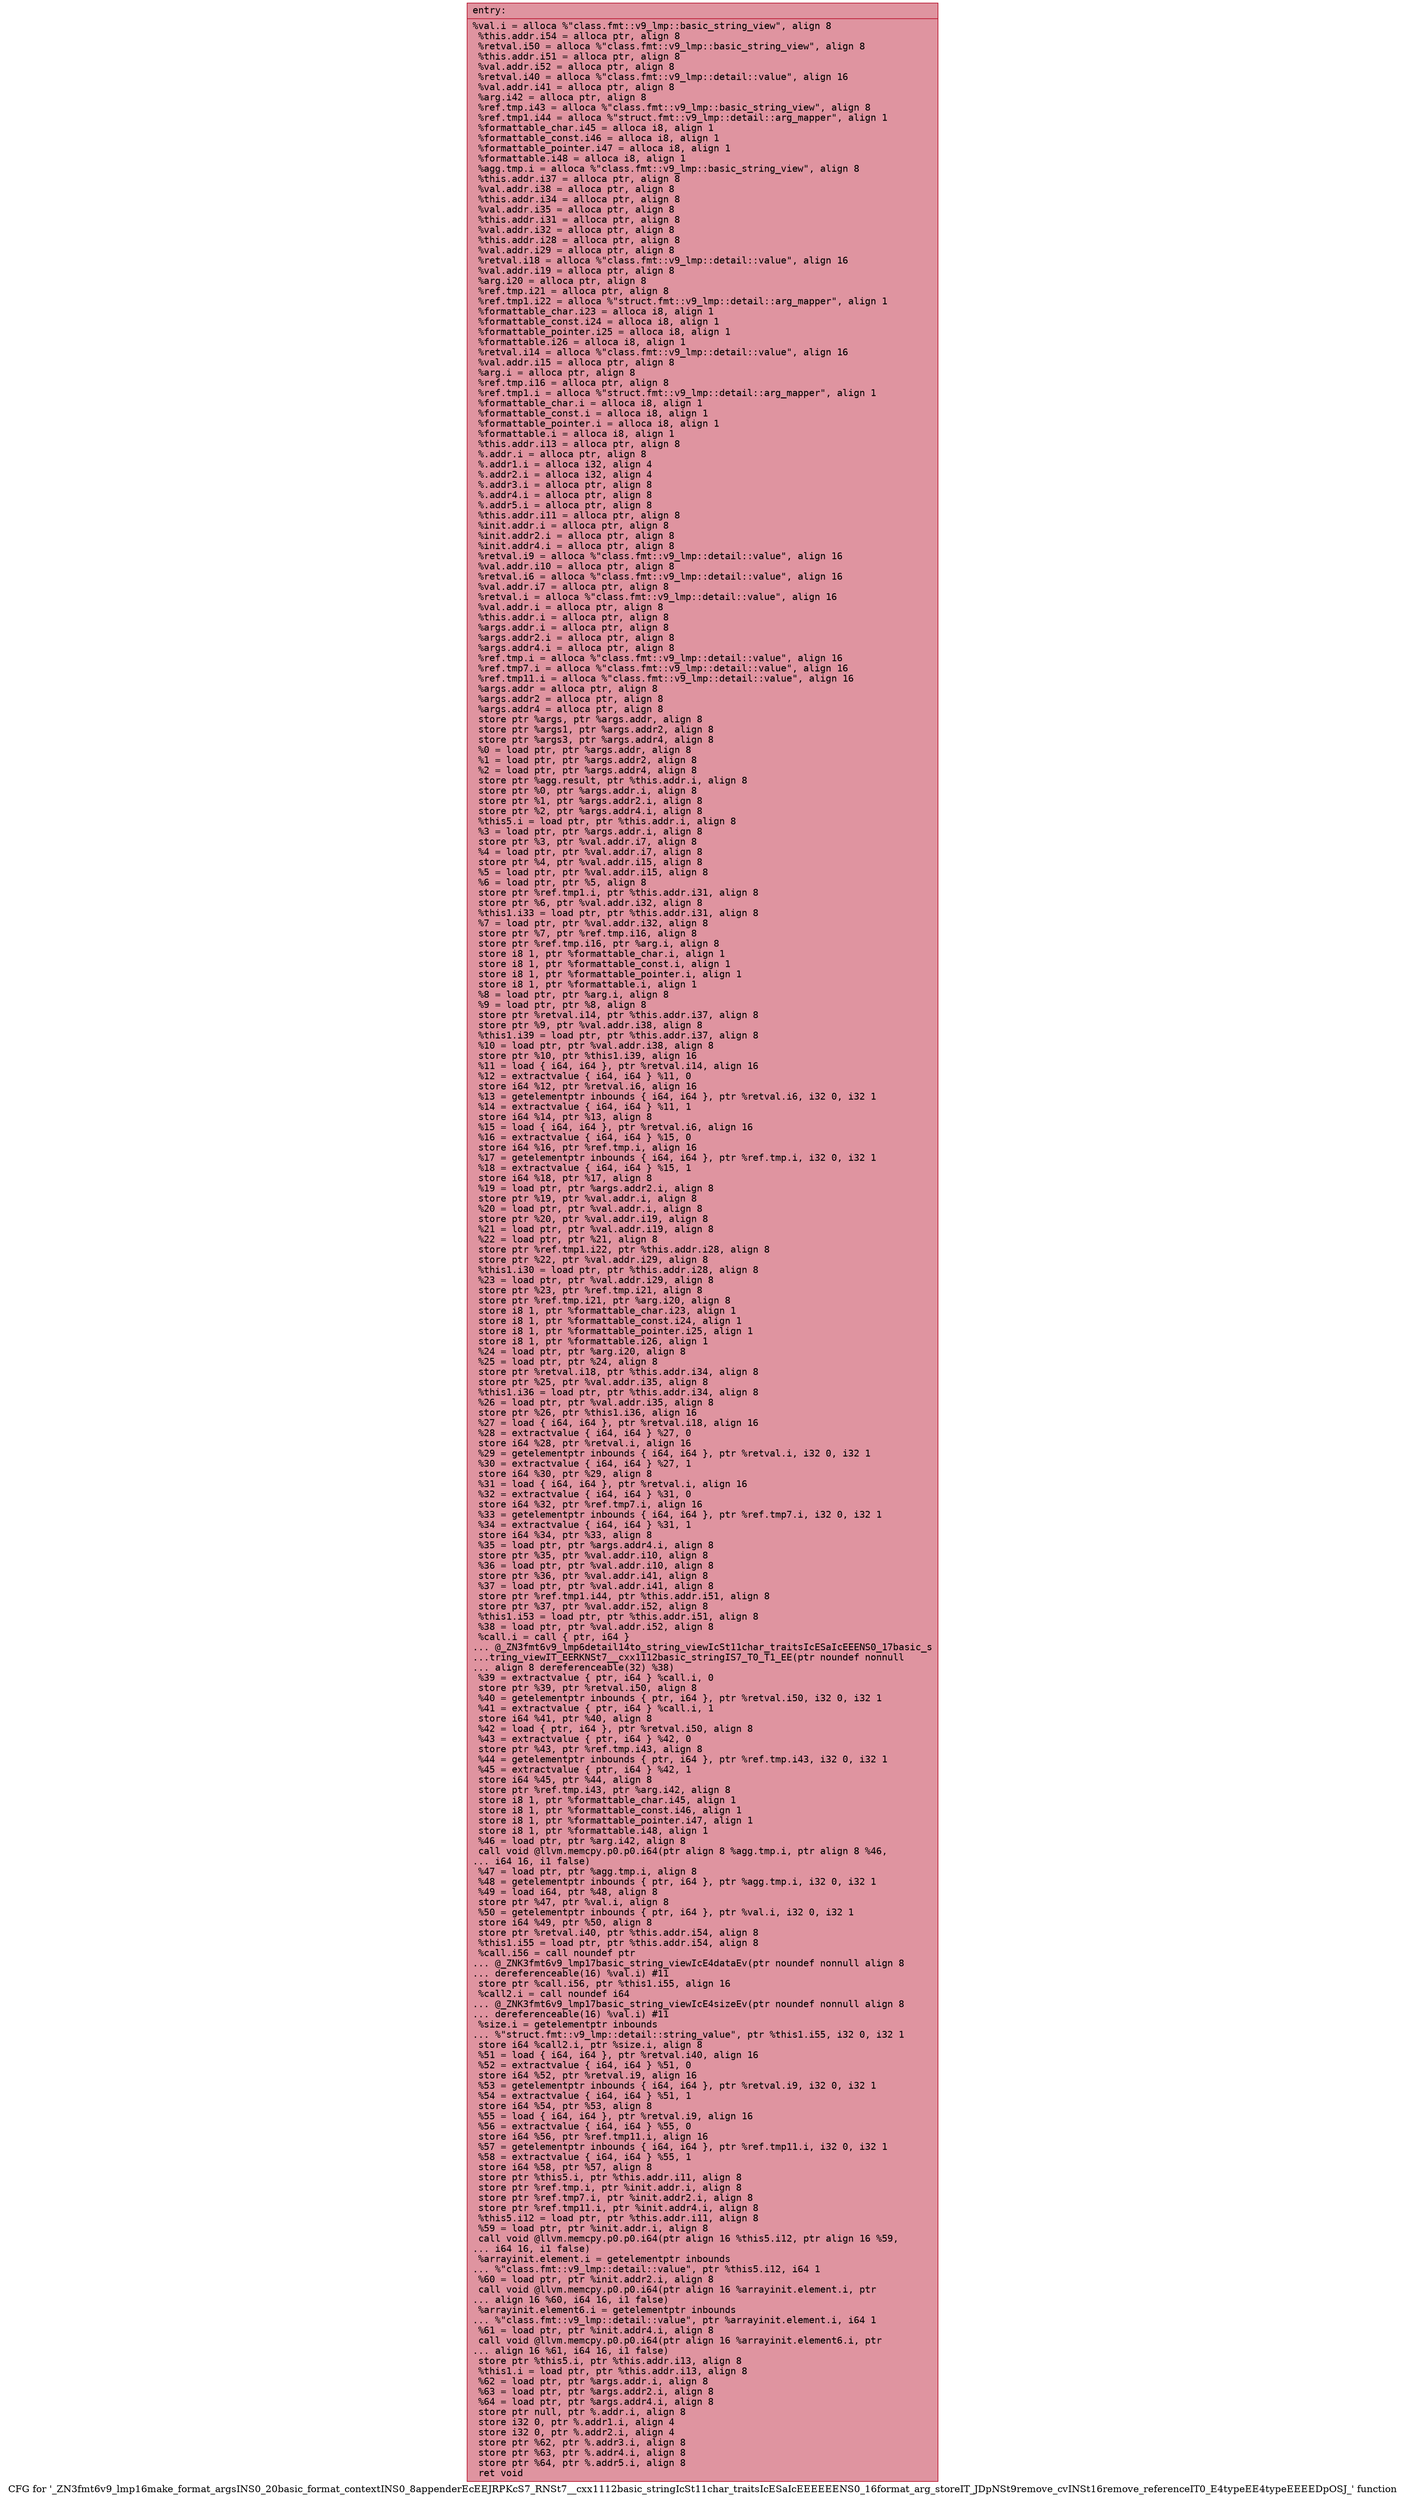 digraph "CFG for '_ZN3fmt6v9_lmp16make_format_argsINS0_20basic_format_contextINS0_8appenderEcEEJRPKcS7_RNSt7__cxx1112basic_stringIcSt11char_traitsIcESaIcEEEEEENS0_16format_arg_storeIT_JDpNSt9remove_cvINSt16remove_referenceIT0_E4typeEE4typeEEEEDpOSJ_' function" {
	label="CFG for '_ZN3fmt6v9_lmp16make_format_argsINS0_20basic_format_contextINS0_8appenderEcEEJRPKcS7_RNSt7__cxx1112basic_stringIcSt11char_traitsIcESaIcEEEEEENS0_16format_arg_storeIT_JDpNSt9remove_cvINSt16remove_referenceIT0_E4typeEE4typeEEEEDpOSJ_' function";

	Node0x562e5372f3f0 [shape=record,color="#b70d28ff", style=filled, fillcolor="#b70d2870" fontname="Courier",label="{entry:\l|  %val.i = alloca %\"class.fmt::v9_lmp::basic_string_view\", align 8\l  %this.addr.i54 = alloca ptr, align 8\l  %retval.i50 = alloca %\"class.fmt::v9_lmp::basic_string_view\", align 8\l  %this.addr.i51 = alloca ptr, align 8\l  %val.addr.i52 = alloca ptr, align 8\l  %retval.i40 = alloca %\"class.fmt::v9_lmp::detail::value\", align 16\l  %val.addr.i41 = alloca ptr, align 8\l  %arg.i42 = alloca ptr, align 8\l  %ref.tmp.i43 = alloca %\"class.fmt::v9_lmp::basic_string_view\", align 8\l  %ref.tmp1.i44 = alloca %\"struct.fmt::v9_lmp::detail::arg_mapper\", align 1\l  %formattable_char.i45 = alloca i8, align 1\l  %formattable_const.i46 = alloca i8, align 1\l  %formattable_pointer.i47 = alloca i8, align 1\l  %formattable.i48 = alloca i8, align 1\l  %agg.tmp.i = alloca %\"class.fmt::v9_lmp::basic_string_view\", align 8\l  %this.addr.i37 = alloca ptr, align 8\l  %val.addr.i38 = alloca ptr, align 8\l  %this.addr.i34 = alloca ptr, align 8\l  %val.addr.i35 = alloca ptr, align 8\l  %this.addr.i31 = alloca ptr, align 8\l  %val.addr.i32 = alloca ptr, align 8\l  %this.addr.i28 = alloca ptr, align 8\l  %val.addr.i29 = alloca ptr, align 8\l  %retval.i18 = alloca %\"class.fmt::v9_lmp::detail::value\", align 16\l  %val.addr.i19 = alloca ptr, align 8\l  %arg.i20 = alloca ptr, align 8\l  %ref.tmp.i21 = alloca ptr, align 8\l  %ref.tmp1.i22 = alloca %\"struct.fmt::v9_lmp::detail::arg_mapper\", align 1\l  %formattable_char.i23 = alloca i8, align 1\l  %formattable_const.i24 = alloca i8, align 1\l  %formattable_pointer.i25 = alloca i8, align 1\l  %formattable.i26 = alloca i8, align 1\l  %retval.i14 = alloca %\"class.fmt::v9_lmp::detail::value\", align 16\l  %val.addr.i15 = alloca ptr, align 8\l  %arg.i = alloca ptr, align 8\l  %ref.tmp.i16 = alloca ptr, align 8\l  %ref.tmp1.i = alloca %\"struct.fmt::v9_lmp::detail::arg_mapper\", align 1\l  %formattable_char.i = alloca i8, align 1\l  %formattable_const.i = alloca i8, align 1\l  %formattable_pointer.i = alloca i8, align 1\l  %formattable.i = alloca i8, align 1\l  %this.addr.i13 = alloca ptr, align 8\l  %.addr.i = alloca ptr, align 8\l  %.addr1.i = alloca i32, align 4\l  %.addr2.i = alloca i32, align 4\l  %.addr3.i = alloca ptr, align 8\l  %.addr4.i = alloca ptr, align 8\l  %.addr5.i = alloca ptr, align 8\l  %this.addr.i11 = alloca ptr, align 8\l  %init.addr.i = alloca ptr, align 8\l  %init.addr2.i = alloca ptr, align 8\l  %init.addr4.i = alloca ptr, align 8\l  %retval.i9 = alloca %\"class.fmt::v9_lmp::detail::value\", align 16\l  %val.addr.i10 = alloca ptr, align 8\l  %retval.i6 = alloca %\"class.fmt::v9_lmp::detail::value\", align 16\l  %val.addr.i7 = alloca ptr, align 8\l  %retval.i = alloca %\"class.fmt::v9_lmp::detail::value\", align 16\l  %val.addr.i = alloca ptr, align 8\l  %this.addr.i = alloca ptr, align 8\l  %args.addr.i = alloca ptr, align 8\l  %args.addr2.i = alloca ptr, align 8\l  %args.addr4.i = alloca ptr, align 8\l  %ref.tmp.i = alloca %\"class.fmt::v9_lmp::detail::value\", align 16\l  %ref.tmp7.i = alloca %\"class.fmt::v9_lmp::detail::value\", align 16\l  %ref.tmp11.i = alloca %\"class.fmt::v9_lmp::detail::value\", align 16\l  %args.addr = alloca ptr, align 8\l  %args.addr2 = alloca ptr, align 8\l  %args.addr4 = alloca ptr, align 8\l  store ptr %args, ptr %args.addr, align 8\l  store ptr %args1, ptr %args.addr2, align 8\l  store ptr %args3, ptr %args.addr4, align 8\l  %0 = load ptr, ptr %args.addr, align 8\l  %1 = load ptr, ptr %args.addr2, align 8\l  %2 = load ptr, ptr %args.addr4, align 8\l  store ptr %agg.result, ptr %this.addr.i, align 8\l  store ptr %0, ptr %args.addr.i, align 8\l  store ptr %1, ptr %args.addr2.i, align 8\l  store ptr %2, ptr %args.addr4.i, align 8\l  %this5.i = load ptr, ptr %this.addr.i, align 8\l  %3 = load ptr, ptr %args.addr.i, align 8\l  store ptr %3, ptr %val.addr.i7, align 8\l  %4 = load ptr, ptr %val.addr.i7, align 8\l  store ptr %4, ptr %val.addr.i15, align 8\l  %5 = load ptr, ptr %val.addr.i15, align 8\l  %6 = load ptr, ptr %5, align 8\l  store ptr %ref.tmp1.i, ptr %this.addr.i31, align 8\l  store ptr %6, ptr %val.addr.i32, align 8\l  %this1.i33 = load ptr, ptr %this.addr.i31, align 8\l  %7 = load ptr, ptr %val.addr.i32, align 8\l  store ptr %7, ptr %ref.tmp.i16, align 8\l  store ptr %ref.tmp.i16, ptr %arg.i, align 8\l  store i8 1, ptr %formattable_char.i, align 1\l  store i8 1, ptr %formattable_const.i, align 1\l  store i8 1, ptr %formattable_pointer.i, align 1\l  store i8 1, ptr %formattable.i, align 1\l  %8 = load ptr, ptr %arg.i, align 8\l  %9 = load ptr, ptr %8, align 8\l  store ptr %retval.i14, ptr %this.addr.i37, align 8\l  store ptr %9, ptr %val.addr.i38, align 8\l  %this1.i39 = load ptr, ptr %this.addr.i37, align 8\l  %10 = load ptr, ptr %val.addr.i38, align 8\l  store ptr %10, ptr %this1.i39, align 16\l  %11 = load \{ i64, i64 \}, ptr %retval.i14, align 16\l  %12 = extractvalue \{ i64, i64 \} %11, 0\l  store i64 %12, ptr %retval.i6, align 16\l  %13 = getelementptr inbounds \{ i64, i64 \}, ptr %retval.i6, i32 0, i32 1\l  %14 = extractvalue \{ i64, i64 \} %11, 1\l  store i64 %14, ptr %13, align 8\l  %15 = load \{ i64, i64 \}, ptr %retval.i6, align 16\l  %16 = extractvalue \{ i64, i64 \} %15, 0\l  store i64 %16, ptr %ref.tmp.i, align 16\l  %17 = getelementptr inbounds \{ i64, i64 \}, ptr %ref.tmp.i, i32 0, i32 1\l  %18 = extractvalue \{ i64, i64 \} %15, 1\l  store i64 %18, ptr %17, align 8\l  %19 = load ptr, ptr %args.addr2.i, align 8\l  store ptr %19, ptr %val.addr.i, align 8\l  %20 = load ptr, ptr %val.addr.i, align 8\l  store ptr %20, ptr %val.addr.i19, align 8\l  %21 = load ptr, ptr %val.addr.i19, align 8\l  %22 = load ptr, ptr %21, align 8\l  store ptr %ref.tmp1.i22, ptr %this.addr.i28, align 8\l  store ptr %22, ptr %val.addr.i29, align 8\l  %this1.i30 = load ptr, ptr %this.addr.i28, align 8\l  %23 = load ptr, ptr %val.addr.i29, align 8\l  store ptr %23, ptr %ref.tmp.i21, align 8\l  store ptr %ref.tmp.i21, ptr %arg.i20, align 8\l  store i8 1, ptr %formattable_char.i23, align 1\l  store i8 1, ptr %formattable_const.i24, align 1\l  store i8 1, ptr %formattable_pointer.i25, align 1\l  store i8 1, ptr %formattable.i26, align 1\l  %24 = load ptr, ptr %arg.i20, align 8\l  %25 = load ptr, ptr %24, align 8\l  store ptr %retval.i18, ptr %this.addr.i34, align 8\l  store ptr %25, ptr %val.addr.i35, align 8\l  %this1.i36 = load ptr, ptr %this.addr.i34, align 8\l  %26 = load ptr, ptr %val.addr.i35, align 8\l  store ptr %26, ptr %this1.i36, align 16\l  %27 = load \{ i64, i64 \}, ptr %retval.i18, align 16\l  %28 = extractvalue \{ i64, i64 \} %27, 0\l  store i64 %28, ptr %retval.i, align 16\l  %29 = getelementptr inbounds \{ i64, i64 \}, ptr %retval.i, i32 0, i32 1\l  %30 = extractvalue \{ i64, i64 \} %27, 1\l  store i64 %30, ptr %29, align 8\l  %31 = load \{ i64, i64 \}, ptr %retval.i, align 16\l  %32 = extractvalue \{ i64, i64 \} %31, 0\l  store i64 %32, ptr %ref.tmp7.i, align 16\l  %33 = getelementptr inbounds \{ i64, i64 \}, ptr %ref.tmp7.i, i32 0, i32 1\l  %34 = extractvalue \{ i64, i64 \} %31, 1\l  store i64 %34, ptr %33, align 8\l  %35 = load ptr, ptr %args.addr4.i, align 8\l  store ptr %35, ptr %val.addr.i10, align 8\l  %36 = load ptr, ptr %val.addr.i10, align 8\l  store ptr %36, ptr %val.addr.i41, align 8\l  %37 = load ptr, ptr %val.addr.i41, align 8\l  store ptr %ref.tmp1.i44, ptr %this.addr.i51, align 8\l  store ptr %37, ptr %val.addr.i52, align 8\l  %this1.i53 = load ptr, ptr %this.addr.i51, align 8\l  %38 = load ptr, ptr %val.addr.i52, align 8\l  %call.i = call \{ ptr, i64 \}\l... @_ZN3fmt6v9_lmp6detail14to_string_viewIcSt11char_traitsIcESaIcEEENS0_17basic_s\l...tring_viewIT_EERKNSt7__cxx1112basic_stringIS7_T0_T1_EE(ptr noundef nonnull\l... align 8 dereferenceable(32) %38)\l  %39 = extractvalue \{ ptr, i64 \} %call.i, 0\l  store ptr %39, ptr %retval.i50, align 8\l  %40 = getelementptr inbounds \{ ptr, i64 \}, ptr %retval.i50, i32 0, i32 1\l  %41 = extractvalue \{ ptr, i64 \} %call.i, 1\l  store i64 %41, ptr %40, align 8\l  %42 = load \{ ptr, i64 \}, ptr %retval.i50, align 8\l  %43 = extractvalue \{ ptr, i64 \} %42, 0\l  store ptr %43, ptr %ref.tmp.i43, align 8\l  %44 = getelementptr inbounds \{ ptr, i64 \}, ptr %ref.tmp.i43, i32 0, i32 1\l  %45 = extractvalue \{ ptr, i64 \} %42, 1\l  store i64 %45, ptr %44, align 8\l  store ptr %ref.tmp.i43, ptr %arg.i42, align 8\l  store i8 1, ptr %formattable_char.i45, align 1\l  store i8 1, ptr %formattable_const.i46, align 1\l  store i8 1, ptr %formattable_pointer.i47, align 1\l  store i8 1, ptr %formattable.i48, align 1\l  %46 = load ptr, ptr %arg.i42, align 8\l  call void @llvm.memcpy.p0.p0.i64(ptr align 8 %agg.tmp.i, ptr align 8 %46,\l... i64 16, i1 false)\l  %47 = load ptr, ptr %agg.tmp.i, align 8\l  %48 = getelementptr inbounds \{ ptr, i64 \}, ptr %agg.tmp.i, i32 0, i32 1\l  %49 = load i64, ptr %48, align 8\l  store ptr %47, ptr %val.i, align 8\l  %50 = getelementptr inbounds \{ ptr, i64 \}, ptr %val.i, i32 0, i32 1\l  store i64 %49, ptr %50, align 8\l  store ptr %retval.i40, ptr %this.addr.i54, align 8\l  %this1.i55 = load ptr, ptr %this.addr.i54, align 8\l  %call.i56 = call noundef ptr\l... @_ZNK3fmt6v9_lmp17basic_string_viewIcE4dataEv(ptr noundef nonnull align 8\l... dereferenceable(16) %val.i) #11\l  store ptr %call.i56, ptr %this1.i55, align 16\l  %call2.i = call noundef i64\l... @_ZNK3fmt6v9_lmp17basic_string_viewIcE4sizeEv(ptr noundef nonnull align 8\l... dereferenceable(16) %val.i) #11\l  %size.i = getelementptr inbounds\l... %\"struct.fmt::v9_lmp::detail::string_value\", ptr %this1.i55, i32 0, i32 1\l  store i64 %call2.i, ptr %size.i, align 8\l  %51 = load \{ i64, i64 \}, ptr %retval.i40, align 16\l  %52 = extractvalue \{ i64, i64 \} %51, 0\l  store i64 %52, ptr %retval.i9, align 16\l  %53 = getelementptr inbounds \{ i64, i64 \}, ptr %retval.i9, i32 0, i32 1\l  %54 = extractvalue \{ i64, i64 \} %51, 1\l  store i64 %54, ptr %53, align 8\l  %55 = load \{ i64, i64 \}, ptr %retval.i9, align 16\l  %56 = extractvalue \{ i64, i64 \} %55, 0\l  store i64 %56, ptr %ref.tmp11.i, align 16\l  %57 = getelementptr inbounds \{ i64, i64 \}, ptr %ref.tmp11.i, i32 0, i32 1\l  %58 = extractvalue \{ i64, i64 \} %55, 1\l  store i64 %58, ptr %57, align 8\l  store ptr %this5.i, ptr %this.addr.i11, align 8\l  store ptr %ref.tmp.i, ptr %init.addr.i, align 8\l  store ptr %ref.tmp7.i, ptr %init.addr2.i, align 8\l  store ptr %ref.tmp11.i, ptr %init.addr4.i, align 8\l  %this5.i12 = load ptr, ptr %this.addr.i11, align 8\l  %59 = load ptr, ptr %init.addr.i, align 8\l  call void @llvm.memcpy.p0.p0.i64(ptr align 16 %this5.i12, ptr align 16 %59,\l... i64 16, i1 false)\l  %arrayinit.element.i = getelementptr inbounds\l... %\"class.fmt::v9_lmp::detail::value\", ptr %this5.i12, i64 1\l  %60 = load ptr, ptr %init.addr2.i, align 8\l  call void @llvm.memcpy.p0.p0.i64(ptr align 16 %arrayinit.element.i, ptr\l... align 16 %60, i64 16, i1 false)\l  %arrayinit.element6.i = getelementptr inbounds\l... %\"class.fmt::v9_lmp::detail::value\", ptr %arrayinit.element.i, i64 1\l  %61 = load ptr, ptr %init.addr4.i, align 8\l  call void @llvm.memcpy.p0.p0.i64(ptr align 16 %arrayinit.element6.i, ptr\l... align 16 %61, i64 16, i1 false)\l  store ptr %this5.i, ptr %this.addr.i13, align 8\l  %this1.i = load ptr, ptr %this.addr.i13, align 8\l  %62 = load ptr, ptr %args.addr.i, align 8\l  %63 = load ptr, ptr %args.addr2.i, align 8\l  %64 = load ptr, ptr %args.addr4.i, align 8\l  store ptr null, ptr %.addr.i, align 8\l  store i32 0, ptr %.addr1.i, align 4\l  store i32 0, ptr %.addr2.i, align 4\l  store ptr %62, ptr %.addr3.i, align 8\l  store ptr %63, ptr %.addr4.i, align 8\l  store ptr %64, ptr %.addr5.i, align 8\l  ret void\l}"];
}
